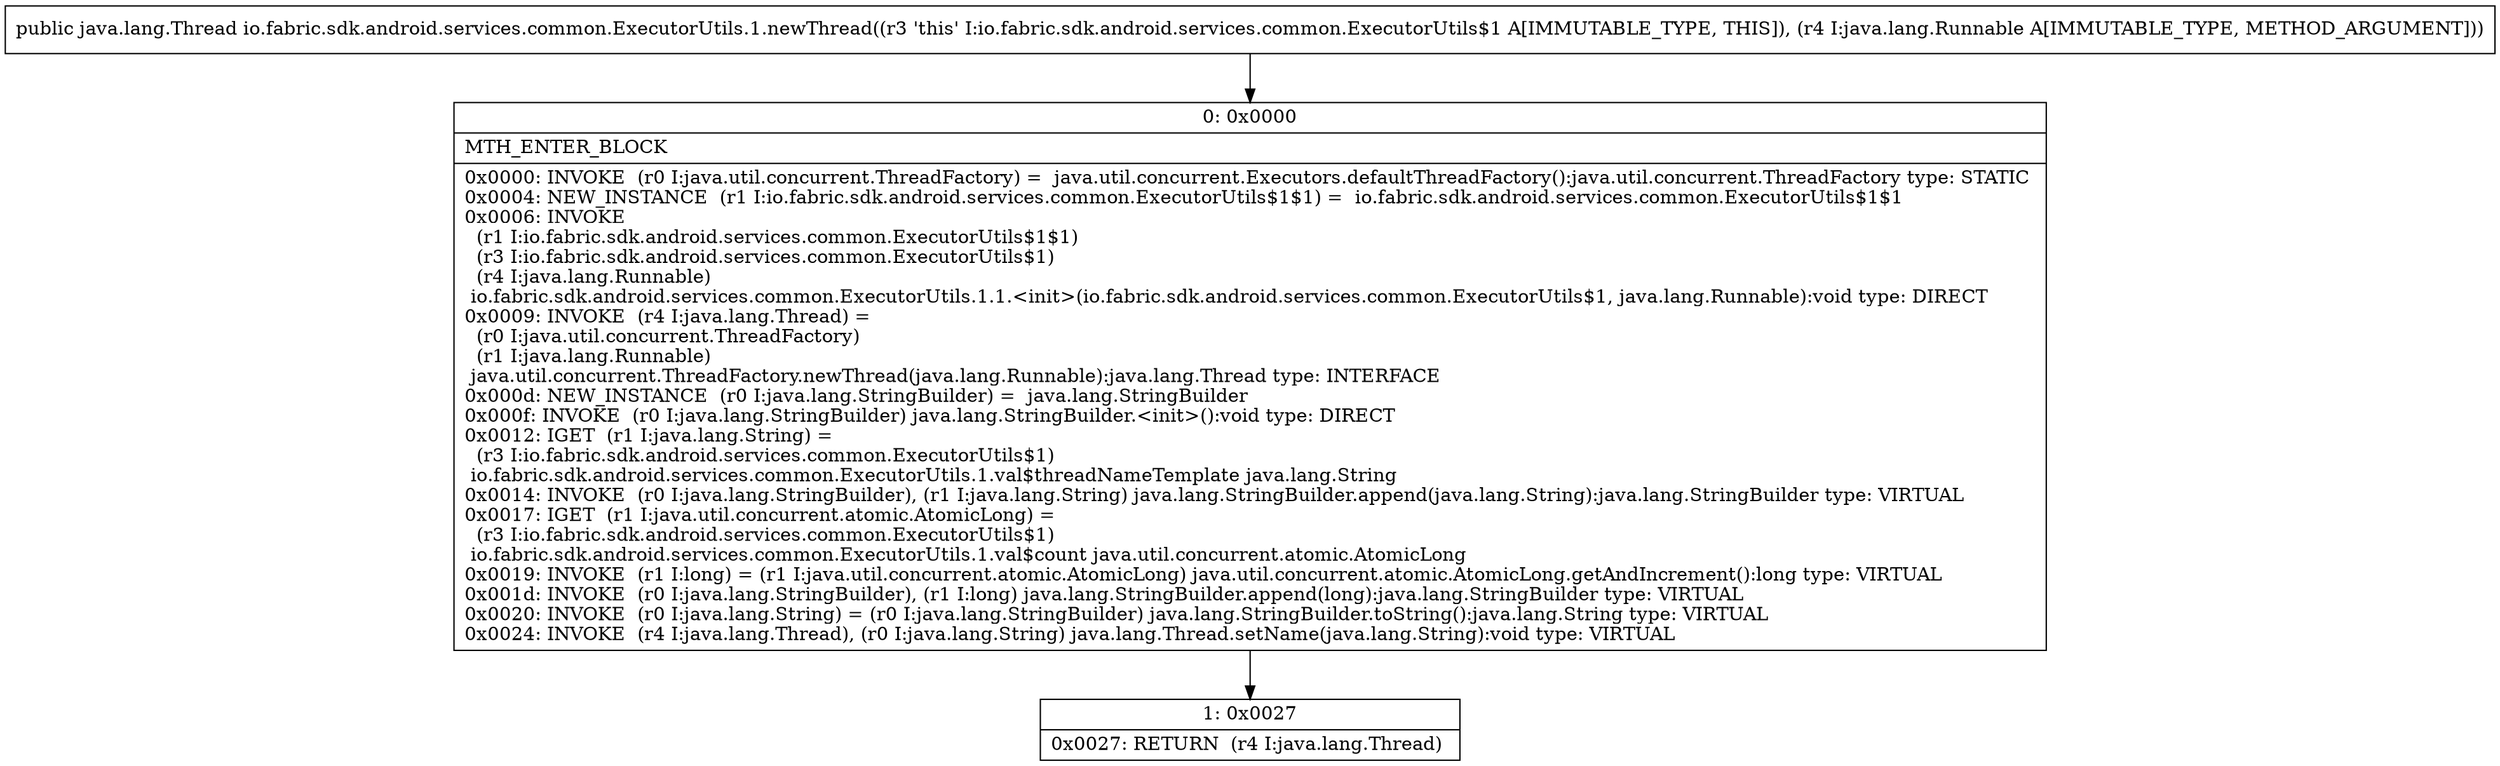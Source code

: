 digraph "CFG forio.fabric.sdk.android.services.common.ExecutorUtils.1.newThread(Ljava\/lang\/Runnable;)Ljava\/lang\/Thread;" {
Node_0 [shape=record,label="{0\:\ 0x0000|MTH_ENTER_BLOCK\l|0x0000: INVOKE  (r0 I:java.util.concurrent.ThreadFactory) =  java.util.concurrent.Executors.defaultThreadFactory():java.util.concurrent.ThreadFactory type: STATIC \l0x0004: NEW_INSTANCE  (r1 I:io.fabric.sdk.android.services.common.ExecutorUtils$1$1) =  io.fabric.sdk.android.services.common.ExecutorUtils$1$1 \l0x0006: INVOKE  \l  (r1 I:io.fabric.sdk.android.services.common.ExecutorUtils$1$1)\l  (r3 I:io.fabric.sdk.android.services.common.ExecutorUtils$1)\l  (r4 I:java.lang.Runnable)\l io.fabric.sdk.android.services.common.ExecutorUtils.1.1.\<init\>(io.fabric.sdk.android.services.common.ExecutorUtils$1, java.lang.Runnable):void type: DIRECT \l0x0009: INVOKE  (r4 I:java.lang.Thread) = \l  (r0 I:java.util.concurrent.ThreadFactory)\l  (r1 I:java.lang.Runnable)\l java.util.concurrent.ThreadFactory.newThread(java.lang.Runnable):java.lang.Thread type: INTERFACE \l0x000d: NEW_INSTANCE  (r0 I:java.lang.StringBuilder) =  java.lang.StringBuilder \l0x000f: INVOKE  (r0 I:java.lang.StringBuilder) java.lang.StringBuilder.\<init\>():void type: DIRECT \l0x0012: IGET  (r1 I:java.lang.String) = \l  (r3 I:io.fabric.sdk.android.services.common.ExecutorUtils$1)\l io.fabric.sdk.android.services.common.ExecutorUtils.1.val$threadNameTemplate java.lang.String \l0x0014: INVOKE  (r0 I:java.lang.StringBuilder), (r1 I:java.lang.String) java.lang.StringBuilder.append(java.lang.String):java.lang.StringBuilder type: VIRTUAL \l0x0017: IGET  (r1 I:java.util.concurrent.atomic.AtomicLong) = \l  (r3 I:io.fabric.sdk.android.services.common.ExecutorUtils$1)\l io.fabric.sdk.android.services.common.ExecutorUtils.1.val$count java.util.concurrent.atomic.AtomicLong \l0x0019: INVOKE  (r1 I:long) = (r1 I:java.util.concurrent.atomic.AtomicLong) java.util.concurrent.atomic.AtomicLong.getAndIncrement():long type: VIRTUAL \l0x001d: INVOKE  (r0 I:java.lang.StringBuilder), (r1 I:long) java.lang.StringBuilder.append(long):java.lang.StringBuilder type: VIRTUAL \l0x0020: INVOKE  (r0 I:java.lang.String) = (r0 I:java.lang.StringBuilder) java.lang.StringBuilder.toString():java.lang.String type: VIRTUAL \l0x0024: INVOKE  (r4 I:java.lang.Thread), (r0 I:java.lang.String) java.lang.Thread.setName(java.lang.String):void type: VIRTUAL \l}"];
Node_1 [shape=record,label="{1\:\ 0x0027|0x0027: RETURN  (r4 I:java.lang.Thread) \l}"];
MethodNode[shape=record,label="{public java.lang.Thread io.fabric.sdk.android.services.common.ExecutorUtils.1.newThread((r3 'this' I:io.fabric.sdk.android.services.common.ExecutorUtils$1 A[IMMUTABLE_TYPE, THIS]), (r4 I:java.lang.Runnable A[IMMUTABLE_TYPE, METHOD_ARGUMENT])) }"];
MethodNode -> Node_0;
Node_0 -> Node_1;
}

